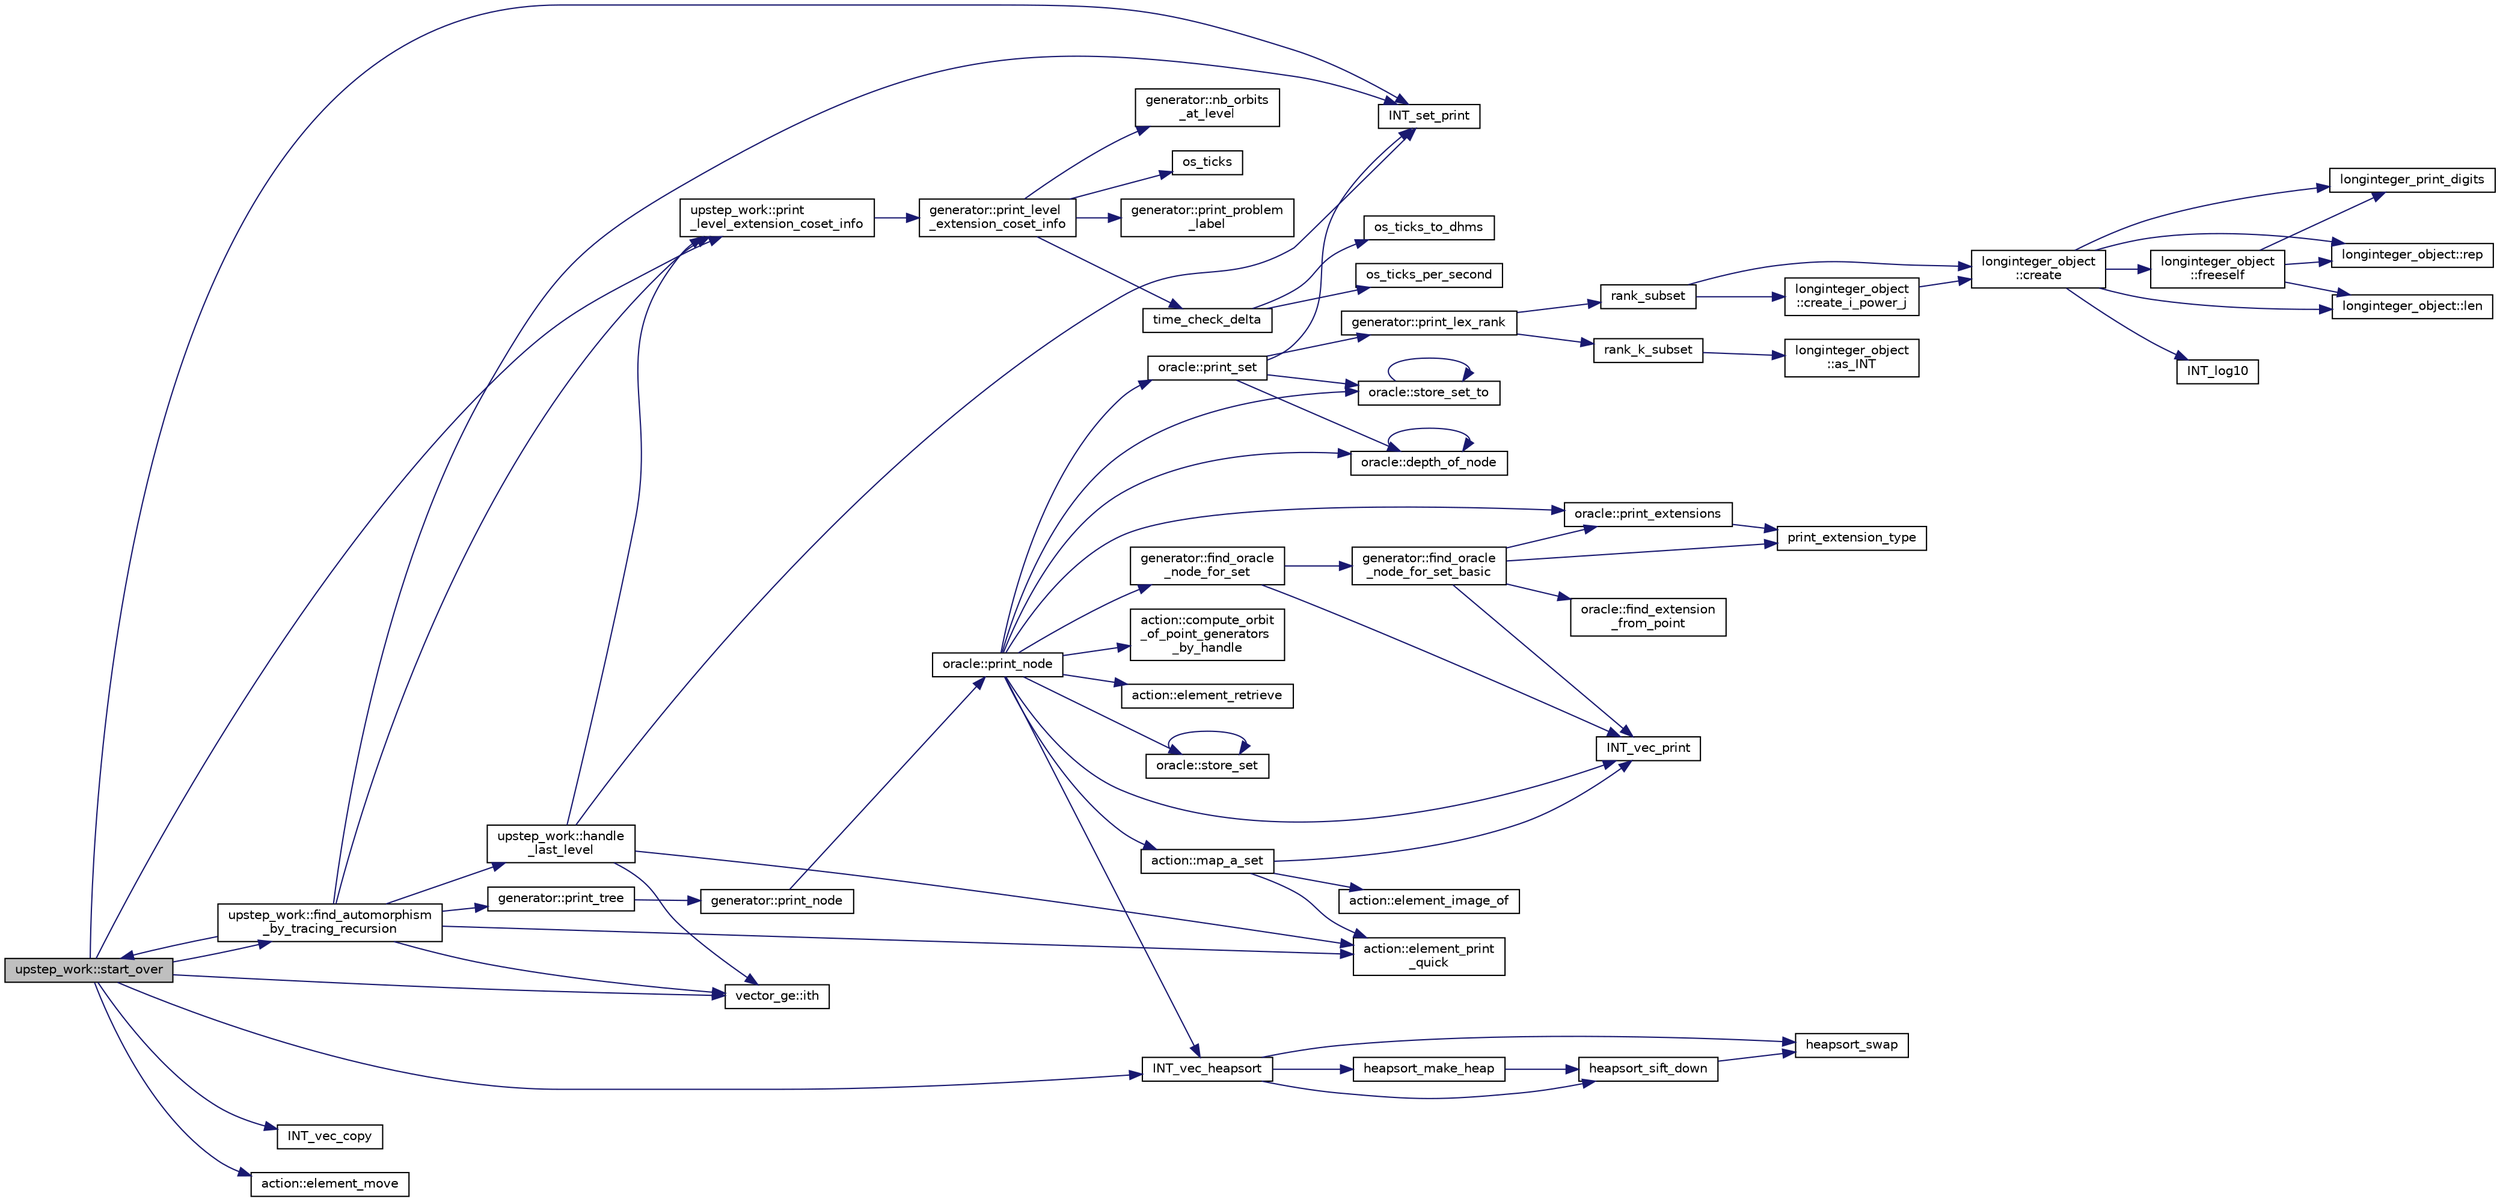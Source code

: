 digraph "upstep_work::start_over"
{
  edge [fontname="Helvetica",fontsize="10",labelfontname="Helvetica",labelfontsize="10"];
  node [fontname="Helvetica",fontsize="10",shape=record];
  rankdir="LR";
  Node2849 [label="upstep_work::start_over",height=0.2,width=0.4,color="black", fillcolor="grey75", style="filled", fontcolor="black"];
  Node2849 -> Node2850 [color="midnightblue",fontsize="10",style="solid",fontname="Helvetica"];
  Node2850 [label="upstep_work::print\l_level_extension_coset_info",height=0.2,width=0.4,color="black", fillcolor="white", style="filled",URL="$d2/dd6/classupstep__work.html#a30abe055c26f63cf6279de866b8584dc"];
  Node2850 -> Node2851 [color="midnightblue",fontsize="10",style="solid",fontname="Helvetica"];
  Node2851 [label="generator::print_level\l_extension_coset_info",height=0.2,width=0.4,color="black", fillcolor="white", style="filled",URL="$d7/d73/classgenerator.html#a89c72f79f883c8b241c958c4c9107bc1"];
  Node2851 -> Node2852 [color="midnightblue",fontsize="10",style="solid",fontname="Helvetica"];
  Node2852 [label="os_ticks",height=0.2,width=0.4,color="black", fillcolor="white", style="filled",URL="$d5/db4/io__and__os_8h.html#a3da6d2b09e35d569adb7101dffcb5224"];
  Node2851 -> Node2853 [color="midnightblue",fontsize="10",style="solid",fontname="Helvetica"];
  Node2853 [label="time_check_delta",height=0.2,width=0.4,color="black", fillcolor="white", style="filled",URL="$d9/d60/discreta_8h.html#a89a8565e34c7dcbb97180cd6af7454a1"];
  Node2853 -> Node2854 [color="midnightblue",fontsize="10",style="solid",fontname="Helvetica"];
  Node2854 [label="os_ticks_per_second",height=0.2,width=0.4,color="black", fillcolor="white", style="filled",URL="$d5/db4/io__and__os_8h.html#a1b35e7a094dfde9db39ae352c9c17042"];
  Node2853 -> Node2855 [color="midnightblue",fontsize="10",style="solid",fontname="Helvetica"];
  Node2855 [label="os_ticks_to_dhms",height=0.2,width=0.4,color="black", fillcolor="white", style="filled",URL="$d5/db4/io__and__os_8h.html#a0d715587fd9b8ab4e2bc822a2be313ba"];
  Node2851 -> Node2856 [color="midnightblue",fontsize="10",style="solid",fontname="Helvetica"];
  Node2856 [label="generator::print_problem\l_label",height=0.2,width=0.4,color="black", fillcolor="white", style="filled",URL="$d7/d73/classgenerator.html#a06d3c064ba84ebe8db3537e6273f16c3"];
  Node2851 -> Node2857 [color="midnightblue",fontsize="10",style="solid",fontname="Helvetica"];
  Node2857 [label="generator::nb_orbits\l_at_level",height=0.2,width=0.4,color="black", fillcolor="white", style="filled",URL="$d7/d73/classgenerator.html#a020f3d8378448310d044a4a24fadf301"];
  Node2849 -> Node2858 [color="midnightblue",fontsize="10",style="solid",fontname="Helvetica"];
  Node2858 [label="INT_vec_heapsort",height=0.2,width=0.4,color="black", fillcolor="white", style="filled",URL="$d5/de2/foundations_2data__structures_2data__structures_8h.html#a3590ad9987f801fbfc94634300182f39"];
  Node2858 -> Node2859 [color="midnightblue",fontsize="10",style="solid",fontname="Helvetica"];
  Node2859 [label="heapsort_make_heap",height=0.2,width=0.4,color="black", fillcolor="white", style="filled",URL="$d4/dd7/sorting_8_c.html#a42f24453d7d77eeb1338ebd1a13cfdbb"];
  Node2859 -> Node2860 [color="midnightblue",fontsize="10",style="solid",fontname="Helvetica"];
  Node2860 [label="heapsort_sift_down",height=0.2,width=0.4,color="black", fillcolor="white", style="filled",URL="$d4/dd7/sorting_8_c.html#a65cbb1a6a3f01f511673705437ddc18b"];
  Node2860 -> Node2861 [color="midnightblue",fontsize="10",style="solid",fontname="Helvetica"];
  Node2861 [label="heapsort_swap",height=0.2,width=0.4,color="black", fillcolor="white", style="filled",URL="$d4/dd7/sorting_8_c.html#a8f048362e6065297b19b6975bcbbfcc6"];
  Node2858 -> Node2861 [color="midnightblue",fontsize="10",style="solid",fontname="Helvetica"];
  Node2858 -> Node2860 [color="midnightblue",fontsize="10",style="solid",fontname="Helvetica"];
  Node2849 -> Node2862 [color="midnightblue",fontsize="10",style="solid",fontname="Helvetica"];
  Node2862 [label="INT_vec_copy",height=0.2,width=0.4,color="black", fillcolor="white", style="filled",URL="$df/dbf/sajeeb_8_c.html#ac2d875e27e009af6ec04d17254d11075"];
  Node2849 -> Node2863 [color="midnightblue",fontsize="10",style="solid",fontname="Helvetica"];
  Node2863 [label="INT_set_print",height=0.2,width=0.4,color="black", fillcolor="white", style="filled",URL="$df/dbf/sajeeb_8_c.html#a97614645ec11df30e0e896367f91ffd9"];
  Node2849 -> Node2864 [color="midnightblue",fontsize="10",style="solid",fontname="Helvetica"];
  Node2864 [label="action::element_move",height=0.2,width=0.4,color="black", fillcolor="white", style="filled",URL="$d2/d86/classaction.html#a550947491bbb534d3d7951f50198a874"];
  Node2849 -> Node2865 [color="midnightblue",fontsize="10",style="solid",fontname="Helvetica"];
  Node2865 [label="vector_ge::ith",height=0.2,width=0.4,color="black", fillcolor="white", style="filled",URL="$d4/d6e/classvector__ge.html#a1ff002e8b746a9beb119d57dcd4a15ff"];
  Node2849 -> Node2866 [color="midnightblue",fontsize="10",style="solid",fontname="Helvetica"];
  Node2866 [label="upstep_work::find_automorphism\l_by_tracing_recursion",height=0.2,width=0.4,color="black", fillcolor="white", style="filled",URL="$d2/dd6/classupstep__work.html#a621a83906c4c31d4de34963f6eaa668d"];
  Node2866 -> Node2850 [color="midnightblue",fontsize="10",style="solid",fontname="Helvetica"];
  Node2866 -> Node2863 [color="midnightblue",fontsize="10",style="solid",fontname="Helvetica"];
  Node2866 -> Node2865 [color="midnightblue",fontsize="10",style="solid",fontname="Helvetica"];
  Node2866 -> Node2849 [color="midnightblue",fontsize="10",style="solid",fontname="Helvetica"];
  Node2866 -> Node2867 [color="midnightblue",fontsize="10",style="solid",fontname="Helvetica"];
  Node2867 [label="generator::print_tree",height=0.2,width=0.4,color="black", fillcolor="white", style="filled",URL="$d7/d73/classgenerator.html#a4d50a3584d53209baf2bf7d7b9ba31f8"];
  Node2867 -> Node2868 [color="midnightblue",fontsize="10",style="solid",fontname="Helvetica"];
  Node2868 [label="generator::print_node",height=0.2,width=0.4,color="black", fillcolor="white", style="filled",URL="$d7/d73/classgenerator.html#a1e3711f29fa53013750b2009e549ba49"];
  Node2868 -> Node2869 [color="midnightblue",fontsize="10",style="solid",fontname="Helvetica"];
  Node2869 [label="oracle::print_node",height=0.2,width=0.4,color="black", fillcolor="white", style="filled",URL="$d7/da7/classoracle.html#a8df91a7021b0e44a5c535515aa9c2062"];
  Node2869 -> Node2870 [color="midnightblue",fontsize="10",style="solid",fontname="Helvetica"];
  Node2870 [label="oracle::depth_of_node",height=0.2,width=0.4,color="black", fillcolor="white", style="filled",URL="$d7/da7/classoracle.html#a022e34d01ca887785e17c9f3fb25193e"];
  Node2870 -> Node2870 [color="midnightblue",fontsize="10",style="solid",fontname="Helvetica"];
  Node2869 -> Node2871 [color="midnightblue",fontsize="10",style="solid",fontname="Helvetica"];
  Node2871 [label="oracle::print_set",height=0.2,width=0.4,color="black", fillcolor="white", style="filled",URL="$d7/da7/classoracle.html#ad61bc9aa21c6a21da3845c83450faedc"];
  Node2871 -> Node2870 [color="midnightblue",fontsize="10",style="solid",fontname="Helvetica"];
  Node2871 -> Node2872 [color="midnightblue",fontsize="10",style="solid",fontname="Helvetica"];
  Node2872 [label="oracle::store_set_to",height=0.2,width=0.4,color="black", fillcolor="white", style="filled",URL="$d7/da7/classoracle.html#a4489d03d342f31d1e64632ce4d0e700d"];
  Node2872 -> Node2872 [color="midnightblue",fontsize="10",style="solid",fontname="Helvetica"];
  Node2871 -> Node2863 [color="midnightblue",fontsize="10",style="solid",fontname="Helvetica"];
  Node2871 -> Node2873 [color="midnightblue",fontsize="10",style="solid",fontname="Helvetica"];
  Node2873 [label="generator::print_lex_rank",height=0.2,width=0.4,color="black", fillcolor="white", style="filled",URL="$d7/d73/classgenerator.html#ab89ba2cf2329ea137bcab9b5f38e9595"];
  Node2873 -> Node2874 [color="midnightblue",fontsize="10",style="solid",fontname="Helvetica"];
  Node2874 [label="rank_subset",height=0.2,width=0.4,color="black", fillcolor="white", style="filled",URL="$de/ded/test2_8_c.html#abf5de6698fa2a247092d09eb65dbec60"];
  Node2874 -> Node2875 [color="midnightblue",fontsize="10",style="solid",fontname="Helvetica"];
  Node2875 [label="longinteger_object\l::create",height=0.2,width=0.4,color="black", fillcolor="white", style="filled",URL="$dd/d7e/classlonginteger__object.html#a95d2eebc60849c3963a49298b1f498c2"];
  Node2875 -> Node2876 [color="midnightblue",fontsize="10",style="solid",fontname="Helvetica"];
  Node2876 [label="longinteger_object\l::freeself",height=0.2,width=0.4,color="black", fillcolor="white", style="filled",URL="$dd/d7e/classlonginteger__object.html#a06450f8c4795d81da6d680830ef958a1"];
  Node2876 -> Node2877 [color="midnightblue",fontsize="10",style="solid",fontname="Helvetica"];
  Node2877 [label="longinteger_print_digits",height=0.2,width=0.4,color="black", fillcolor="white", style="filled",URL="$de/dc5/algebra__and__number__theory_8h.html#ac2bac7b12f5b6440b8dad275cd7a157d"];
  Node2876 -> Node2878 [color="midnightblue",fontsize="10",style="solid",fontname="Helvetica"];
  Node2878 [label="longinteger_object::rep",height=0.2,width=0.4,color="black", fillcolor="white", style="filled",URL="$dd/d7e/classlonginteger__object.html#a3ecaf12738cc721d281c416503f241e2"];
  Node2876 -> Node2879 [color="midnightblue",fontsize="10",style="solid",fontname="Helvetica"];
  Node2879 [label="longinteger_object::len",height=0.2,width=0.4,color="black", fillcolor="white", style="filled",URL="$dd/d7e/classlonginteger__object.html#a0bfeae35be8a6fd44ed7f76413596ab1"];
  Node2875 -> Node2880 [color="midnightblue",fontsize="10",style="solid",fontname="Helvetica"];
  Node2880 [label="INT_log10",height=0.2,width=0.4,color="black", fillcolor="white", style="filled",URL="$de/dc5/algebra__and__number__theory_8h.html#a98bc0a6c562370a355165d2538dac250"];
  Node2875 -> Node2877 [color="midnightblue",fontsize="10",style="solid",fontname="Helvetica"];
  Node2875 -> Node2878 [color="midnightblue",fontsize="10",style="solid",fontname="Helvetica"];
  Node2875 -> Node2879 [color="midnightblue",fontsize="10",style="solid",fontname="Helvetica"];
  Node2874 -> Node2881 [color="midnightblue",fontsize="10",style="solid",fontname="Helvetica"];
  Node2881 [label="longinteger_object\l::create_i_power_j",height=0.2,width=0.4,color="black", fillcolor="white", style="filled",URL="$dd/d7e/classlonginteger__object.html#abd7f646a9077ab9a8c2754c221ae8e2a"];
  Node2881 -> Node2875 [color="midnightblue",fontsize="10",style="solid",fontname="Helvetica"];
  Node2873 -> Node2882 [color="midnightblue",fontsize="10",style="solid",fontname="Helvetica"];
  Node2882 [label="rank_k_subset",height=0.2,width=0.4,color="black", fillcolor="white", style="filled",URL="$d2/d7c/combinatorics_8_c.html#a8ec9127fb82ee9dfa337c897c7060a57"];
  Node2882 -> Node2883 [color="midnightblue",fontsize="10",style="solid",fontname="Helvetica"];
  Node2883 [label="longinteger_object\l::as_INT",height=0.2,width=0.4,color="black", fillcolor="white", style="filled",URL="$dd/d7e/classlonginteger__object.html#afb992d4679a6741acc63c8bcba27971e"];
  Node2869 -> Node2872 [color="midnightblue",fontsize="10",style="solid",fontname="Helvetica"];
  Node2869 -> Node2884 [color="midnightblue",fontsize="10",style="solid",fontname="Helvetica"];
  Node2884 [label="oracle::print_extensions",height=0.2,width=0.4,color="black", fillcolor="white", style="filled",URL="$d7/da7/classoracle.html#a6ea212ee0158a6c6146d54f79ba0e9f3"];
  Node2884 -> Node2885 [color="midnightblue",fontsize="10",style="solid",fontname="Helvetica"];
  Node2885 [label="print_extension_type",height=0.2,width=0.4,color="black", fillcolor="white", style="filled",URL="$da/d10/other_8h.html#ab39242254c1c0bce13010118473d8c74"];
  Node2869 -> Node2886 [color="midnightblue",fontsize="10",style="solid",fontname="Helvetica"];
  Node2886 [label="action::compute_orbit\l_of_point_generators\l_by_handle",height=0.2,width=0.4,color="black", fillcolor="white", style="filled",URL="$d2/d86/classaction.html#a8d13b4c518ed1591695e06071de2fe6c"];
  Node2869 -> Node2858 [color="midnightblue",fontsize="10",style="solid",fontname="Helvetica"];
  Node2869 -> Node2887 [color="midnightblue",fontsize="10",style="solid",fontname="Helvetica"];
  Node2887 [label="action::element_retrieve",height=0.2,width=0.4,color="black", fillcolor="white", style="filled",URL="$d2/d86/classaction.html#ad28f6f8810ffbad64c1490f78e51e2b1"];
  Node2869 -> Node2888 [color="midnightblue",fontsize="10",style="solid",fontname="Helvetica"];
  Node2888 [label="oracle::store_set",height=0.2,width=0.4,color="black", fillcolor="white", style="filled",URL="$d7/da7/classoracle.html#abbf5fae543cb81c13c03282968faf9ad"];
  Node2888 -> Node2888 [color="midnightblue",fontsize="10",style="solid",fontname="Helvetica"];
  Node2869 -> Node2889 [color="midnightblue",fontsize="10",style="solid",fontname="Helvetica"];
  Node2889 [label="action::map_a_set",height=0.2,width=0.4,color="black", fillcolor="white", style="filled",URL="$d2/d86/classaction.html#a600e542e5aeca2a46f18110e027947e0"];
  Node2889 -> Node2890 [color="midnightblue",fontsize="10",style="solid",fontname="Helvetica"];
  Node2890 [label="action::element_print\l_quick",height=0.2,width=0.4,color="black", fillcolor="white", style="filled",URL="$d2/d86/classaction.html#a4844680cf6750396f76494a28655265b"];
  Node2889 -> Node2891 [color="midnightblue",fontsize="10",style="solid",fontname="Helvetica"];
  Node2891 [label="INT_vec_print",height=0.2,width=0.4,color="black", fillcolor="white", style="filled",URL="$df/dbf/sajeeb_8_c.html#a79a5901af0b47dd0d694109543c027fe"];
  Node2889 -> Node2892 [color="midnightblue",fontsize="10",style="solid",fontname="Helvetica"];
  Node2892 [label="action::element_image_of",height=0.2,width=0.4,color="black", fillcolor="white", style="filled",URL="$d2/d86/classaction.html#ae09559d4537a048fc860f8a74a31393d"];
  Node2869 -> Node2893 [color="midnightblue",fontsize="10",style="solid",fontname="Helvetica"];
  Node2893 [label="generator::find_oracle\l_node_for_set",height=0.2,width=0.4,color="black", fillcolor="white", style="filled",URL="$d7/d73/classgenerator.html#acdf58f4d0bdb6a88af63cdd5fb5d6bff"];
  Node2893 -> Node2891 [color="midnightblue",fontsize="10",style="solid",fontname="Helvetica"];
  Node2893 -> Node2894 [color="midnightblue",fontsize="10",style="solid",fontname="Helvetica"];
  Node2894 [label="generator::find_oracle\l_node_for_set_basic",height=0.2,width=0.4,color="black", fillcolor="white", style="filled",URL="$d7/d73/classgenerator.html#aef74bcab80fb84791767d56f6cc1464f"];
  Node2894 -> Node2891 [color="midnightblue",fontsize="10",style="solid",fontname="Helvetica"];
  Node2894 -> Node2895 [color="midnightblue",fontsize="10",style="solid",fontname="Helvetica"];
  Node2895 [label="oracle::find_extension\l_from_point",height=0.2,width=0.4,color="black", fillcolor="white", style="filled",URL="$d7/da7/classoracle.html#aa6091b5a2260435d706a61ddc06ad1a4"];
  Node2894 -> Node2884 [color="midnightblue",fontsize="10",style="solid",fontname="Helvetica"];
  Node2894 -> Node2885 [color="midnightblue",fontsize="10",style="solid",fontname="Helvetica"];
  Node2869 -> Node2891 [color="midnightblue",fontsize="10",style="solid",fontname="Helvetica"];
  Node2866 -> Node2890 [color="midnightblue",fontsize="10",style="solid",fontname="Helvetica"];
  Node2866 -> Node2896 [color="midnightblue",fontsize="10",style="solid",fontname="Helvetica"];
  Node2896 [label="upstep_work::handle\l_last_level",height=0.2,width=0.4,color="black", fillcolor="white", style="filled",URL="$d2/dd6/classupstep__work.html#a5e4dd0050b47d8143df44a4364003daa"];
  Node2896 -> Node2850 [color="midnightblue",fontsize="10",style="solid",fontname="Helvetica"];
  Node2896 -> Node2890 [color="midnightblue",fontsize="10",style="solid",fontname="Helvetica"];
  Node2896 -> Node2865 [color="midnightblue",fontsize="10",style="solid",fontname="Helvetica"];
  Node2896 -> Node2863 [color="midnightblue",fontsize="10",style="solid",fontname="Helvetica"];
}
